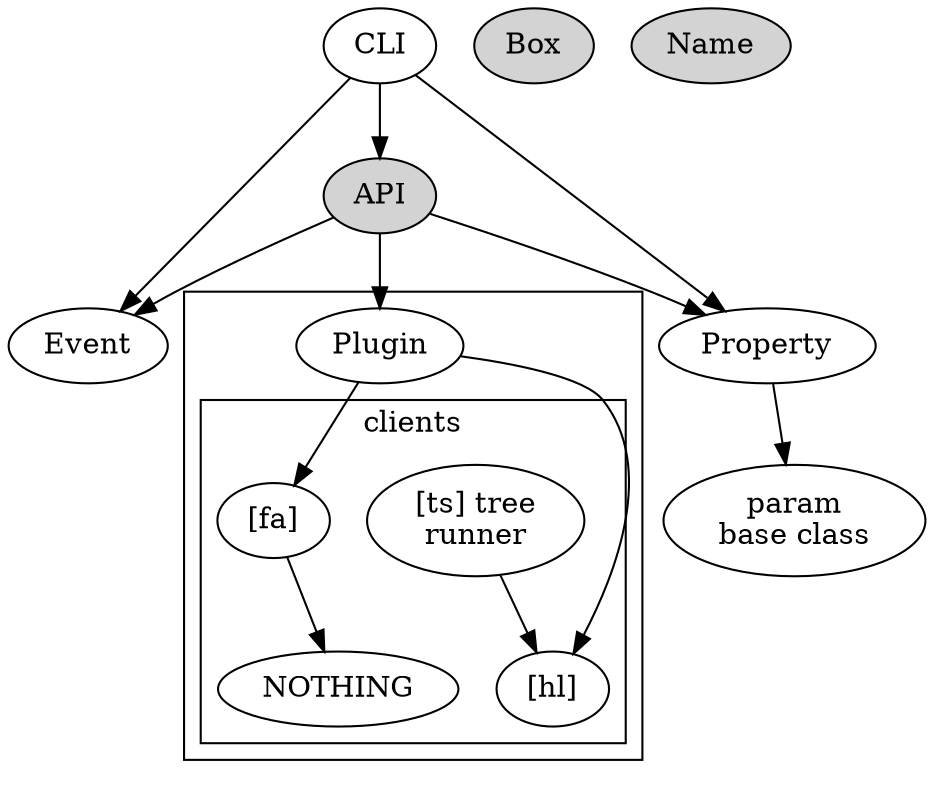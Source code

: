 digraph g {

/*

list of things we want to cull :[#003]

most difficult-ish is at top

  + API

  + plugin libs?

  + there are numerous CLI libs

  + there are at least 3 ways to do API

  + there are quite numerous param libs
    + there are numerous param base classes

  + there are numerous event base classes

  + there are numerous CLI table libs (hubbed at [#tab-001])

  + IO select: [#sy-006] and [#sy-025]


  + there WERE two name libs
  + there WERE at least 3 box libs
*/


  API [style=filled]
  Box [style=filled]
  CLI
  Event
  Name [style=filled]
  Param [ label="param\nbase class" ]
  Plugin
  Property


  API -> Event
  API -> Plugin
  API -> Property
  CLI -> API
  CLI -> Event
  CLI -> Property
  Property -> Param

  subgraph cluster_c1 {

    pu_fa [label="[fa]"]
    Plugin -> pu_fa

    pu_hl [label="[hl]"]
    Plugin -> pu_hl

    subgraph cluster_c2 {
      label="clients"
      pu_cl_tr [label="[ts] tree\nrunner"]
      pu_cl_tr -> pu_hl

      pu_fa -> NOTHING
    }
  }

  /* that one color of blue: fillcolor="#b5d5fb" */

}
